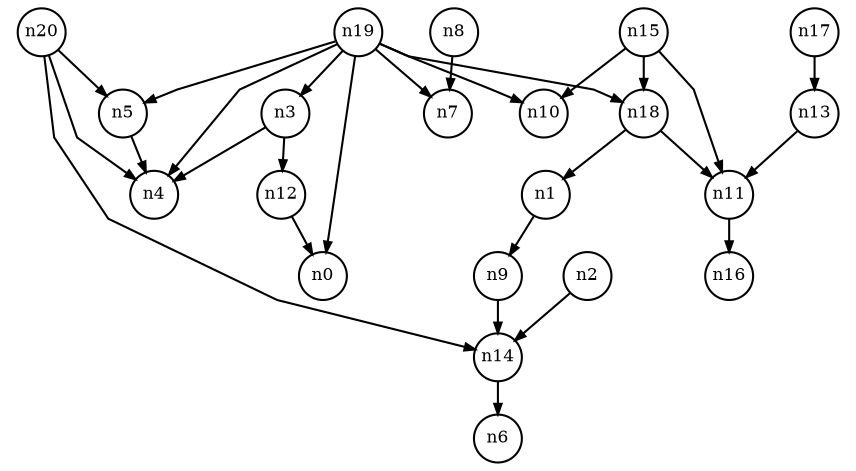 digraph G {
	splines=polyline;
	ranksep=0.22;
	nodesep=0.22;
	nodesize=0.16;
	fontsize=8;
	edge [arrowsize=0.5];
	node [fontsize=8 shape=circle width=0.32 fixedsize=shape];

	n1 -> n9	[_graphml_id=e0];
	n2 -> n14	[_graphml_id=e10];
	n3 -> n4	[_graphml_id=e1];
	n3 -> n12	[_graphml_id=e13];
	n5 -> n4	[_graphml_id=e2];
	n8 -> n7	[_graphml_id=e9];
	n9 -> n14	[_graphml_id=e5];
	n11 -> n16	[_graphml_id=e11];
	n12 -> n0	[_graphml_id=e3];
	n13 -> n11	[_graphml_id=e4];
	n14 -> n6	[_graphml_id=e6];
	n15 -> n10	[_graphml_id=e7];
	n15 -> n11	[_graphml_id=e8];
	n15 -> n18	[_graphml_id=e14];
	n17 -> n13	[_graphml_id=e12];
	n18 -> n1	[_graphml_id=e15];
	n18 -> n11	[_graphml_id=e23];
	n19 -> n0	[_graphml_id=e18];
	n19 -> n3	[_graphml_id=e20];
	n19 -> n4	[_graphml_id=e21];
	n19 -> n5	[_graphml_id=e22];
	n19 -> n7	[_graphml_id=e17];
	n19 -> n10	[_graphml_id=e16];
	n19 -> n18	[_graphml_id=e19];
	n20 -> n4	[_graphml_id=e26];
	n20 -> n5	[_graphml_id=e24];
	n20 -> n14	[_graphml_id=e25];
}
